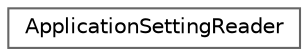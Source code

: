 digraph "クラス階層図"
{
 // LATEX_PDF_SIZE
  bgcolor="transparent";
  edge [fontname=Helvetica,fontsize=10,labelfontname=Helvetica,labelfontsize=10];
  node [fontname=Helvetica,fontsize=10,shape=box,height=0.2,width=0.4];
  rankdir="LR";
  Node0 [id="Node000000",label="ApplicationSettingReader",height=0.2,width=0.4,color="grey40", fillcolor="white", style="filled",URL="$class_application_setting_reader.html",tooltip="アプリケーション設定ファイルを読み込むクラス"];
}
